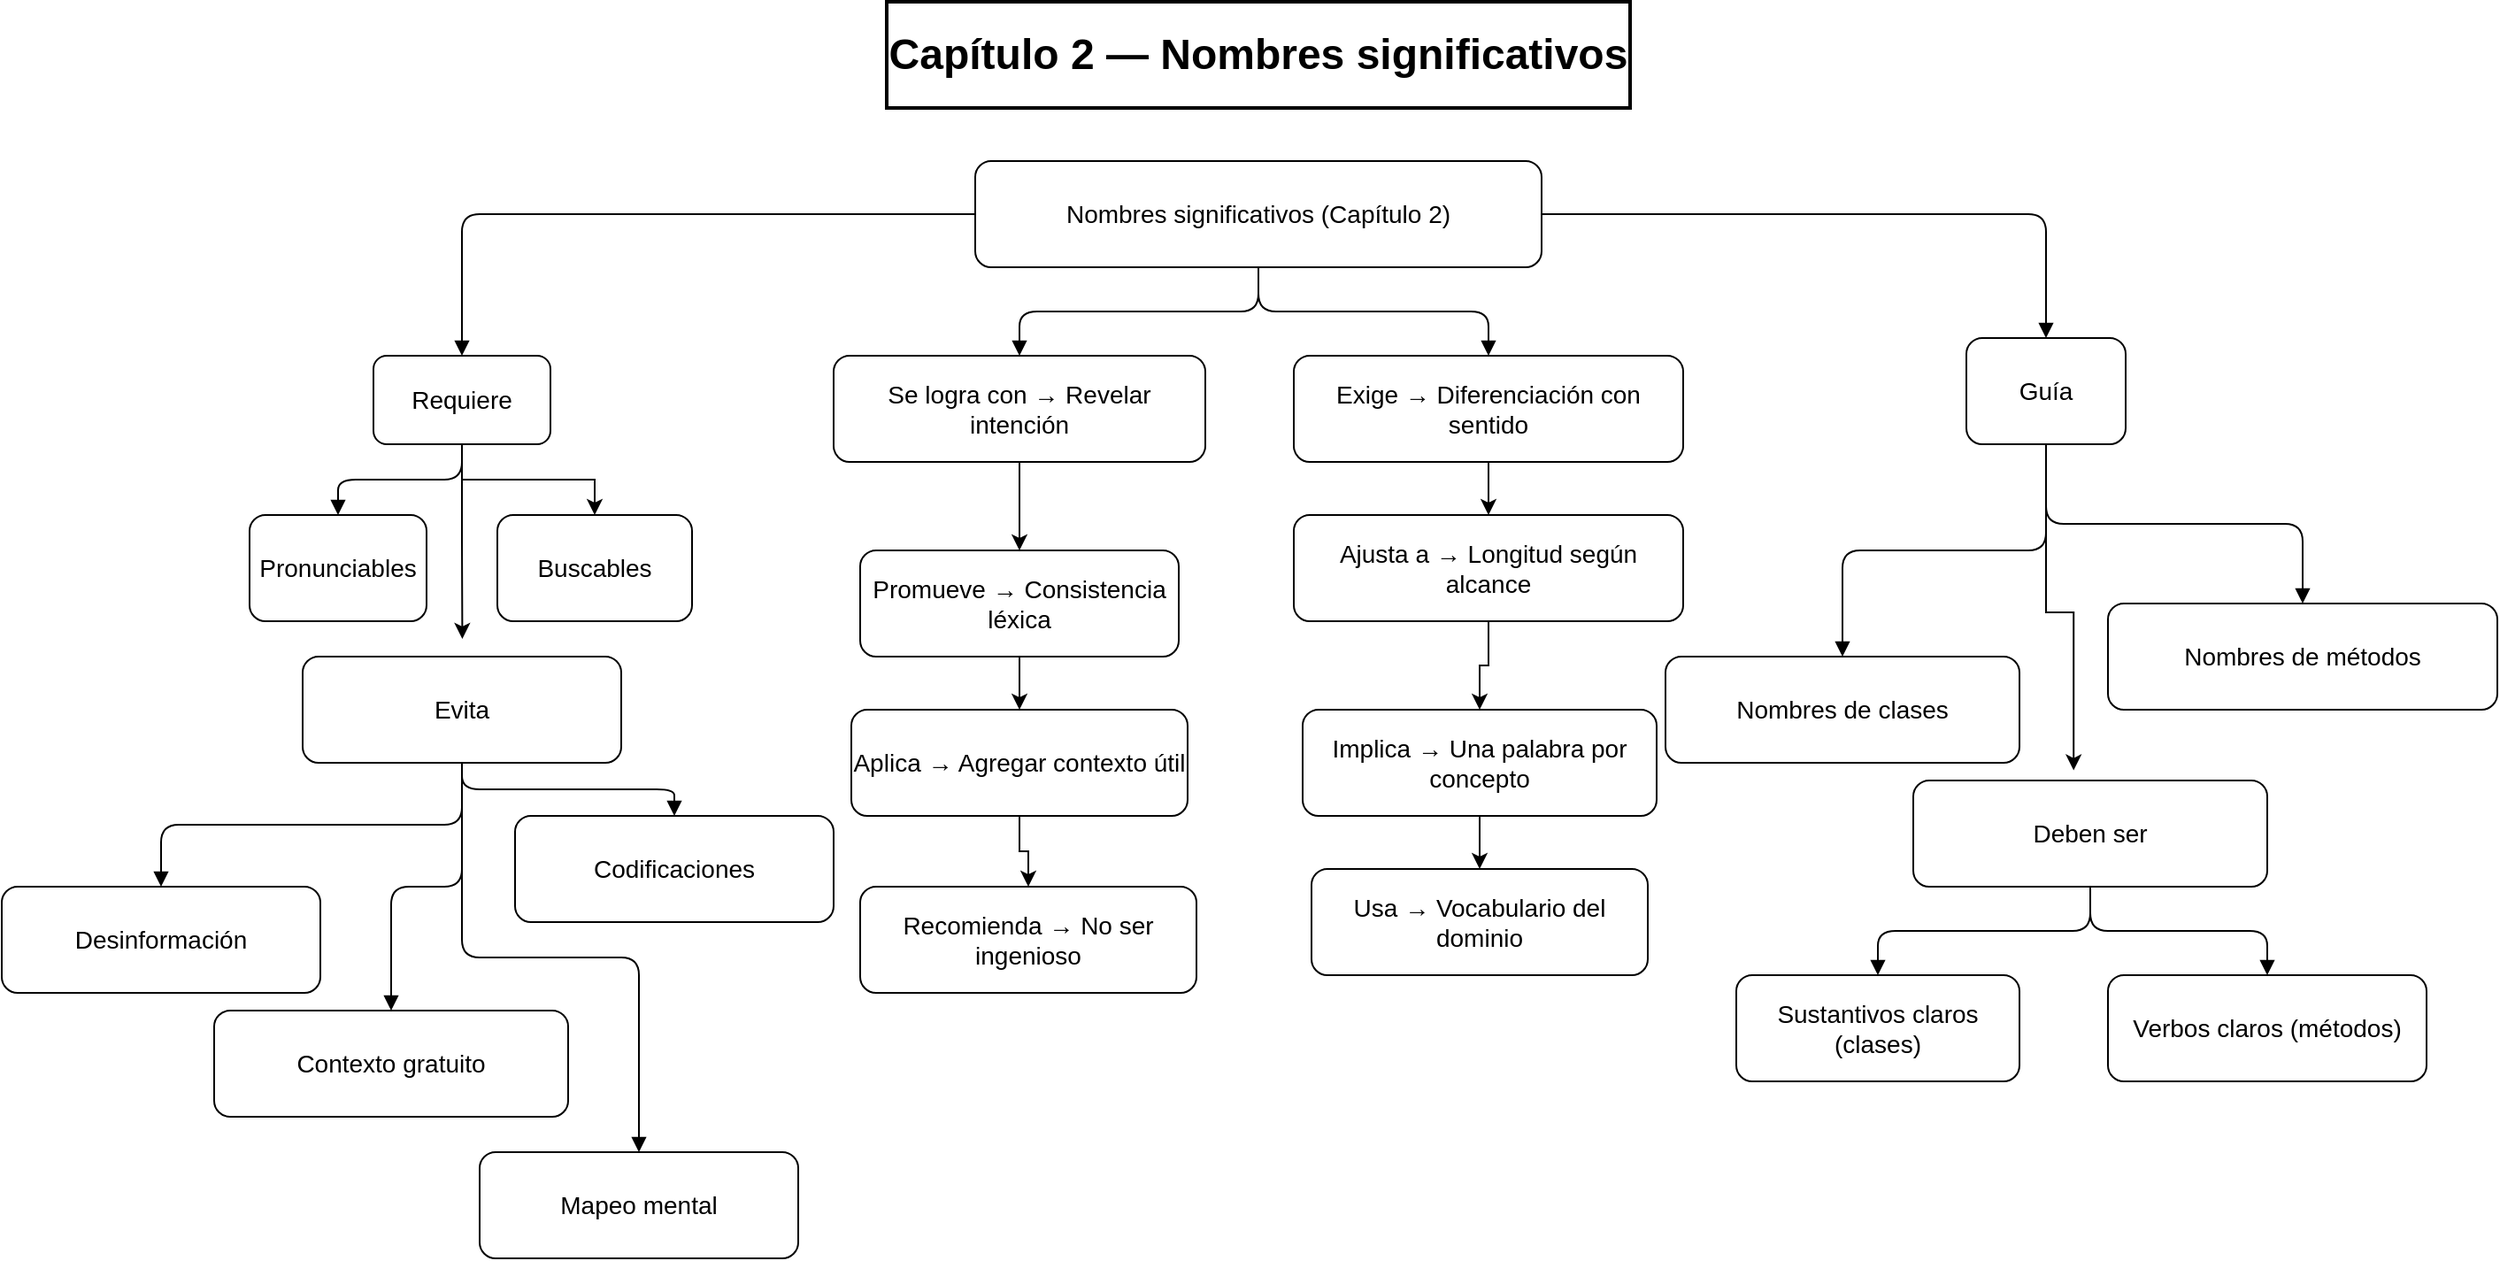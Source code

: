 <mxfile version="28.1.0">
  <diagram id="Cap2Arboles" name="Capítulo 2 — Nombres significativos (árboles)">
    <mxGraphModel dx="1579" dy="636" grid="1" gridSize="10" guides="1" tooltips="1" connect="1" arrows="1" fold="1" page="1" pageScale="1" pageWidth="2000" pageHeight="1200" math="0" shadow="0">
      <root>
        <mxCell id="0" />
        <mxCell id="1" parent="0" />
        <mxCell id="T" value="Capítulo 2 — Nombres significativos" style="rounded=0;whiteSpace=wrap;html=1;fontSize=24;fontStyle=1;align=center;strokeWidth=2;" parent="1" vertex="1">
          <mxGeometry x="610" y="10" width="420" height="60" as="geometry" />
        </mxCell>
        <mxCell id="A" value="Nombres significativos (Capítulo 2)" style="rounded=1;whiteSpace=wrap;html=1;fontSize=14;" parent="1" vertex="1">
          <mxGeometry x="660" y="100" width="320" height="60" as="geometry" />
        </mxCell>
        <mxCell id="fqJzZs0J1zYm1zkEXogz-7" style="edgeStyle=orthogonalEdgeStyle;rounded=0;orthogonalLoop=1;jettySize=auto;html=1;exitX=0.5;exitY=1;exitDx=0;exitDy=0;entryX=0.5;entryY=0;entryDx=0;entryDy=0;elbow=vertical;" edge="1" parent="1" source="Req" target="Req2">
          <mxGeometry relative="1" as="geometry" />
        </mxCell>
        <mxCell id="fqJzZs0J1zYm1zkEXogz-11" style="edgeStyle=orthogonalEdgeStyle;rounded=0;orthogonalLoop=1;jettySize=auto;html=1;exitX=0.5;exitY=1;exitDx=0;exitDy=0;elbow=vertical;" edge="1" parent="1" source="Req">
          <mxGeometry relative="1" as="geometry">
            <mxPoint x="370.222" y="370" as="targetPoint" />
          </mxGeometry>
        </mxCell>
        <mxCell id="Req" value="Requiere" style="rounded=1;whiteSpace=wrap;html=1;fontSize=14;" parent="1" vertex="1">
          <mxGeometry x="320" y="210" width="100" height="50" as="geometry" />
        </mxCell>
        <mxCell id="Req1" value="Pronunciables" style="rounded=1;whiteSpace=wrap;html=1;fontSize=14;" parent="1" vertex="1">
          <mxGeometry x="250" y="300" width="100" height="60" as="geometry" />
        </mxCell>
        <mxCell id="Req2" value="Buscables" style="rounded=1;whiteSpace=wrap;html=1;fontSize=14;" parent="1" vertex="1">
          <mxGeometry x="390" y="300" width="110" height="60" as="geometry" />
        </mxCell>
        <mxCell id="Evi" value="Evita" style="rounded=1;whiteSpace=wrap;html=1;fontSize=14;" parent="1" vertex="1">
          <mxGeometry x="280" y="380" width="180" height="60" as="geometry" />
        </mxCell>
        <mxCell id="Evi1" value="Desinformación" style="rounded=1;whiteSpace=wrap;html=1;fontSize=14;" parent="1" vertex="1">
          <mxGeometry x="110" y="510" width="180" height="60" as="geometry" />
        </mxCell>
        <mxCell id="Evi2" value="Codificaciones" style="rounded=1;whiteSpace=wrap;html=1;fontSize=14;" parent="1" vertex="1">
          <mxGeometry x="400" y="470" width="180" height="60" as="geometry" />
        </mxCell>
        <mxCell id="Evi3" value="Mapeo mental" style="rounded=1;whiteSpace=wrap;html=1;fontSize=14;" parent="1" vertex="1">
          <mxGeometry x="380" y="660" width="180" height="60" as="geometry" />
        </mxCell>
        <mxCell id="Evi4" value="Contexto gratuito" style="rounded=1;whiteSpace=wrap;html=1;fontSize=14;" parent="1" vertex="1">
          <mxGeometry x="230" y="580" width="200" height="60" as="geometry" />
        </mxCell>
        <mxCell id="Gui" value="Guía" style="rounded=1;whiteSpace=wrap;html=1;fontSize=14;" parent="1" vertex="1">
          <mxGeometry x="1220" y="200" width="90" height="60" as="geometry" />
        </mxCell>
        <mxCell id="Gui1" value="Nombres de clases" style="rounded=1;whiteSpace=wrap;html=1;fontSize=14;" parent="1" vertex="1">
          <mxGeometry x="1050" y="380" width="200" height="60" as="geometry" />
        </mxCell>
        <mxCell id="Gui2" value="Nombres de métodos" style="rounded=1;whiteSpace=wrap;html=1;fontSize=14;" parent="1" vertex="1">
          <mxGeometry x="1300" y="350" width="220" height="60" as="geometry" />
        </mxCell>
        <mxCell id="Deb" value="Deben ser" style="rounded=1;whiteSpace=wrap;html=1;fontSize=14;" parent="1" vertex="1">
          <mxGeometry x="1190" y="450" width="200" height="60" as="geometry" />
        </mxCell>
        <mxCell id="Deb1" value="Sustantivos claros (clases)" style="rounded=1;whiteSpace=wrap;html=1;fontSize=14;" parent="1" vertex="1">
          <mxGeometry x="1090" y="560" width="160" height="60" as="geometry" />
        </mxCell>
        <mxCell id="Deb2" value="Verbos claros (métodos)" style="rounded=1;whiteSpace=wrap;html=1;fontSize=14;" parent="1" vertex="1">
          <mxGeometry x="1300" y="560" width="180" height="60" as="geometry" />
        </mxCell>
        <mxCell id="eA_Req" value="" style="edgeStyle=orthogonalEdgeStyle;rounded=1;endArrow=block;endFill=1;html=1;fontSize=12;" parent="1" source="A" target="Req" edge="1">
          <mxGeometry relative="1" as="geometry" />
        </mxCell>
        <mxCell id="eA_Gui" value="" style="edgeStyle=orthogonalEdgeStyle;rounded=1;endArrow=block;endFill=1;html=1;fontSize=12;" parent="1" source="A" target="Gui" edge="1">
          <mxGeometry relative="1" as="geometry" />
        </mxCell>
        <mxCell id="eReq_Req1" value="" style="edgeStyle=orthogonalEdgeStyle;rounded=1;endArrow=block;endFill=1;html=1;fontSize=12;" parent="1" source="Req" target="Req1" edge="1">
          <mxGeometry relative="1" as="geometry" />
        </mxCell>
        <mxCell id="eEvi_Evi1" value="" style="edgeStyle=orthogonalEdgeStyle;rounded=1;endArrow=block;endFill=1;html=1;fontSize=12;" parent="1" source="Evi" target="Evi1" edge="1">
          <mxGeometry relative="1" as="geometry" />
        </mxCell>
        <mxCell id="eEvi_Evi2" value="" style="edgeStyle=orthogonalEdgeStyle;rounded=1;endArrow=block;endFill=1;html=1;fontSize=12;" parent="1" source="Evi" target="Evi2" edge="1">
          <mxGeometry relative="1" as="geometry" />
        </mxCell>
        <mxCell id="eEvi_Evi3" value="" style="edgeStyle=orthogonalEdgeStyle;rounded=1;endArrow=block;endFill=1;html=1;fontSize=12;" parent="1" source="Evi" target="Evi3" edge="1">
          <mxGeometry relative="1" as="geometry" />
        </mxCell>
        <mxCell id="eEvi_Evi4" value="" style="edgeStyle=orthogonalEdgeStyle;rounded=1;endArrow=block;endFill=1;html=1;fontSize=12;" parent="1" source="Evi" target="Evi4" edge="1">
          <mxGeometry relative="1" as="geometry" />
        </mxCell>
        <mxCell id="eGui_Gui1" value="" style="edgeStyle=orthogonalEdgeStyle;rounded=1;endArrow=block;endFill=1;html=1;fontSize=12;" parent="1" source="Gui" target="Gui1" edge="1">
          <mxGeometry relative="1" as="geometry" />
        </mxCell>
        <mxCell id="eGui_Gui2" value="" style="edgeStyle=orthogonalEdgeStyle;rounded=1;endArrow=block;endFill=1;html=1;fontSize=12;" parent="1" source="Gui" target="Gui2" edge="1">
          <mxGeometry relative="1" as="geometry" />
        </mxCell>
        <mxCell id="eDeb_Deb1" value="" style="edgeStyle=orthogonalEdgeStyle;rounded=1;endArrow=block;endFill=1;html=1;fontSize=12;" parent="1" source="Deb" target="Deb1" edge="1">
          <mxGeometry relative="1" as="geometry" />
        </mxCell>
        <mxCell id="eDeb_Deb2" value="" style="edgeStyle=orthogonalEdgeStyle;rounded=1;endArrow=block;endFill=1;html=1;fontSize=12;" parent="1" source="Deb" target="Deb2" edge="1">
          <mxGeometry relative="1" as="geometry" />
        </mxCell>
        <mxCell id="fqJzZs0J1zYm1zkEXogz-16" style="edgeStyle=orthogonalEdgeStyle;rounded=0;orthogonalLoop=1;jettySize=auto;html=1;exitX=0.5;exitY=1;exitDx=0;exitDy=0;entryX=0.5;entryY=0;entryDx=0;entryDy=0;" edge="1" parent="1" source="Logra" target="Cons">
          <mxGeometry relative="1" as="geometry" />
        </mxCell>
        <mxCell id="Logra" value="Se logra con → Revelar intención" style="rounded=1;whiteSpace=wrap;html=1;fontSize=14;" parent="1" vertex="1">
          <mxGeometry x="580" y="210" width="210" height="60" as="geometry" />
        </mxCell>
        <mxCell id="fqJzZs0J1zYm1zkEXogz-20" style="edgeStyle=orthogonalEdgeStyle;rounded=0;orthogonalLoop=1;jettySize=auto;html=1;exitX=0.5;exitY=1;exitDx=0;exitDy=0;entryX=0.5;entryY=0;entryDx=0;entryDy=0;" edge="1" parent="1" source="Exige" target="Long">
          <mxGeometry relative="1" as="geometry" />
        </mxCell>
        <mxCell id="Exige" value="Exige → Diferenciación con sentido" style="rounded=1;whiteSpace=wrap;html=1;fontSize=14;" parent="1" vertex="1">
          <mxGeometry x="840" y="210" width="220" height="60" as="geometry" />
        </mxCell>
        <mxCell id="fqJzZs0J1zYm1zkEXogz-21" style="edgeStyle=orthogonalEdgeStyle;rounded=0;orthogonalLoop=1;jettySize=auto;html=1;exitX=0.5;exitY=1;exitDx=0;exitDy=0;entryX=0.5;entryY=0;entryDx=0;entryDy=0;" edge="1" parent="1" source="Una" target="Dom">
          <mxGeometry relative="1" as="geometry" />
        </mxCell>
        <mxCell id="Una" value="Implica → Una palabra por concepto" style="rounded=1;whiteSpace=wrap;html=1;fontSize=14;" parent="1" vertex="1">
          <mxGeometry x="845" y="410" width="200" height="60" as="geometry" />
        </mxCell>
        <mxCell id="fqJzZs0J1zYm1zkEXogz-18" style="edgeStyle=orthogonalEdgeStyle;rounded=0;orthogonalLoop=1;jettySize=auto;html=1;exitX=0.5;exitY=1;exitDx=0;exitDy=0;entryX=0.5;entryY=0;entryDx=0;entryDy=0;" edge="1" parent="1" source="Ctx" target="Ing">
          <mxGeometry relative="1" as="geometry" />
        </mxCell>
        <mxCell id="Ctx" value="Aplica → Agregar contexto útil" style="rounded=1;whiteSpace=wrap;html=1;fontSize=14;" parent="1" vertex="1">
          <mxGeometry x="590" y="410" width="190" height="60" as="geometry" />
        </mxCell>
        <mxCell id="Ing" value="Recomienda → No ser ingenioso" style="rounded=1;whiteSpace=wrap;html=1;fontSize=14;" parent="1" vertex="1">
          <mxGeometry x="595" y="510" width="190" height="60" as="geometry" />
        </mxCell>
        <mxCell id="Dom" value="Usa → Vocabulario del dominio" style="rounded=1;whiteSpace=wrap;html=1;fontSize=14;" parent="1" vertex="1">
          <mxGeometry x="850" y="500" width="190" height="60" as="geometry" />
        </mxCell>
        <mxCell id="eA_Logra" value="" style="edgeStyle=orthogonalEdgeStyle;rounded=1;endArrow=block;endFill=1;html=1;fontSize=12;" parent="1" source="A" target="Logra" edge="1">
          <mxGeometry relative="1" as="geometry" />
        </mxCell>
        <mxCell id="eA_Exige" value="" style="edgeStyle=orthogonalEdgeStyle;rounded=1;endArrow=block;endFill=1;html=1;fontSize=12;" parent="1" source="A" target="Exige" edge="1">
          <mxGeometry x="-0.053" relative="1" as="geometry">
            <mxPoint as="offset" />
          </mxGeometry>
        </mxCell>
        <mxCell id="fqJzZs0J1zYm1zkEXogz-1" style="edgeStyle=orthogonalEdgeStyle;rounded=0;orthogonalLoop=1;jettySize=auto;html=1;exitX=0.5;exitY=1;exitDx=0;exitDy=0;entryX=0.453;entryY=-0.095;entryDx=0;entryDy=0;entryPerimeter=0;elbow=vertical;" edge="1" parent="1" source="Gui" target="Deb">
          <mxGeometry relative="1" as="geometry" />
        </mxCell>
        <mxCell id="fqJzZs0J1zYm1zkEXogz-6" style="edgeStyle=orthogonalEdgeStyle;rounded=0;orthogonalLoop=1;jettySize=auto;html=1;exitX=0.5;exitY=1;exitDx=0;exitDy=0;elbow=vertical;" edge="1" parent="1" source="Cons">
          <mxGeometry relative="1" as="geometry">
            <mxPoint x="690" y="360" as="targetPoint" />
          </mxGeometry>
        </mxCell>
        <mxCell id="fqJzZs0J1zYm1zkEXogz-17" style="edgeStyle=orthogonalEdgeStyle;rounded=0;orthogonalLoop=1;jettySize=auto;html=1;exitX=0.5;exitY=1;exitDx=0;exitDy=0;entryX=0.5;entryY=0;entryDx=0;entryDy=0;" edge="1" parent="1" source="Cons" target="Ctx">
          <mxGeometry relative="1" as="geometry" />
        </mxCell>
        <mxCell id="Cons" value="Promueve → Consistencia léxica" style="rounded=1;whiteSpace=wrap;html=1;fontSize=14;" parent="1" vertex="1">
          <mxGeometry x="595" y="320" width="180" height="60" as="geometry" />
        </mxCell>
        <mxCell id="fqJzZs0J1zYm1zkEXogz-19" style="edgeStyle=orthogonalEdgeStyle;rounded=0;orthogonalLoop=1;jettySize=auto;html=1;exitX=0.5;exitY=1;exitDx=0;exitDy=0;entryX=0.5;entryY=0;entryDx=0;entryDy=0;" edge="1" parent="1" source="Long" target="Una">
          <mxGeometry relative="1" as="geometry" />
        </mxCell>
        <mxCell id="Long" value="Ajusta a → Longitud según alcance" style="rounded=1;whiteSpace=wrap;html=1;fontSize=14;" parent="1" vertex="1">
          <mxGeometry x="840" y="300" width="220" height="60" as="geometry" />
        </mxCell>
      </root>
    </mxGraphModel>
  </diagram>
</mxfile>
